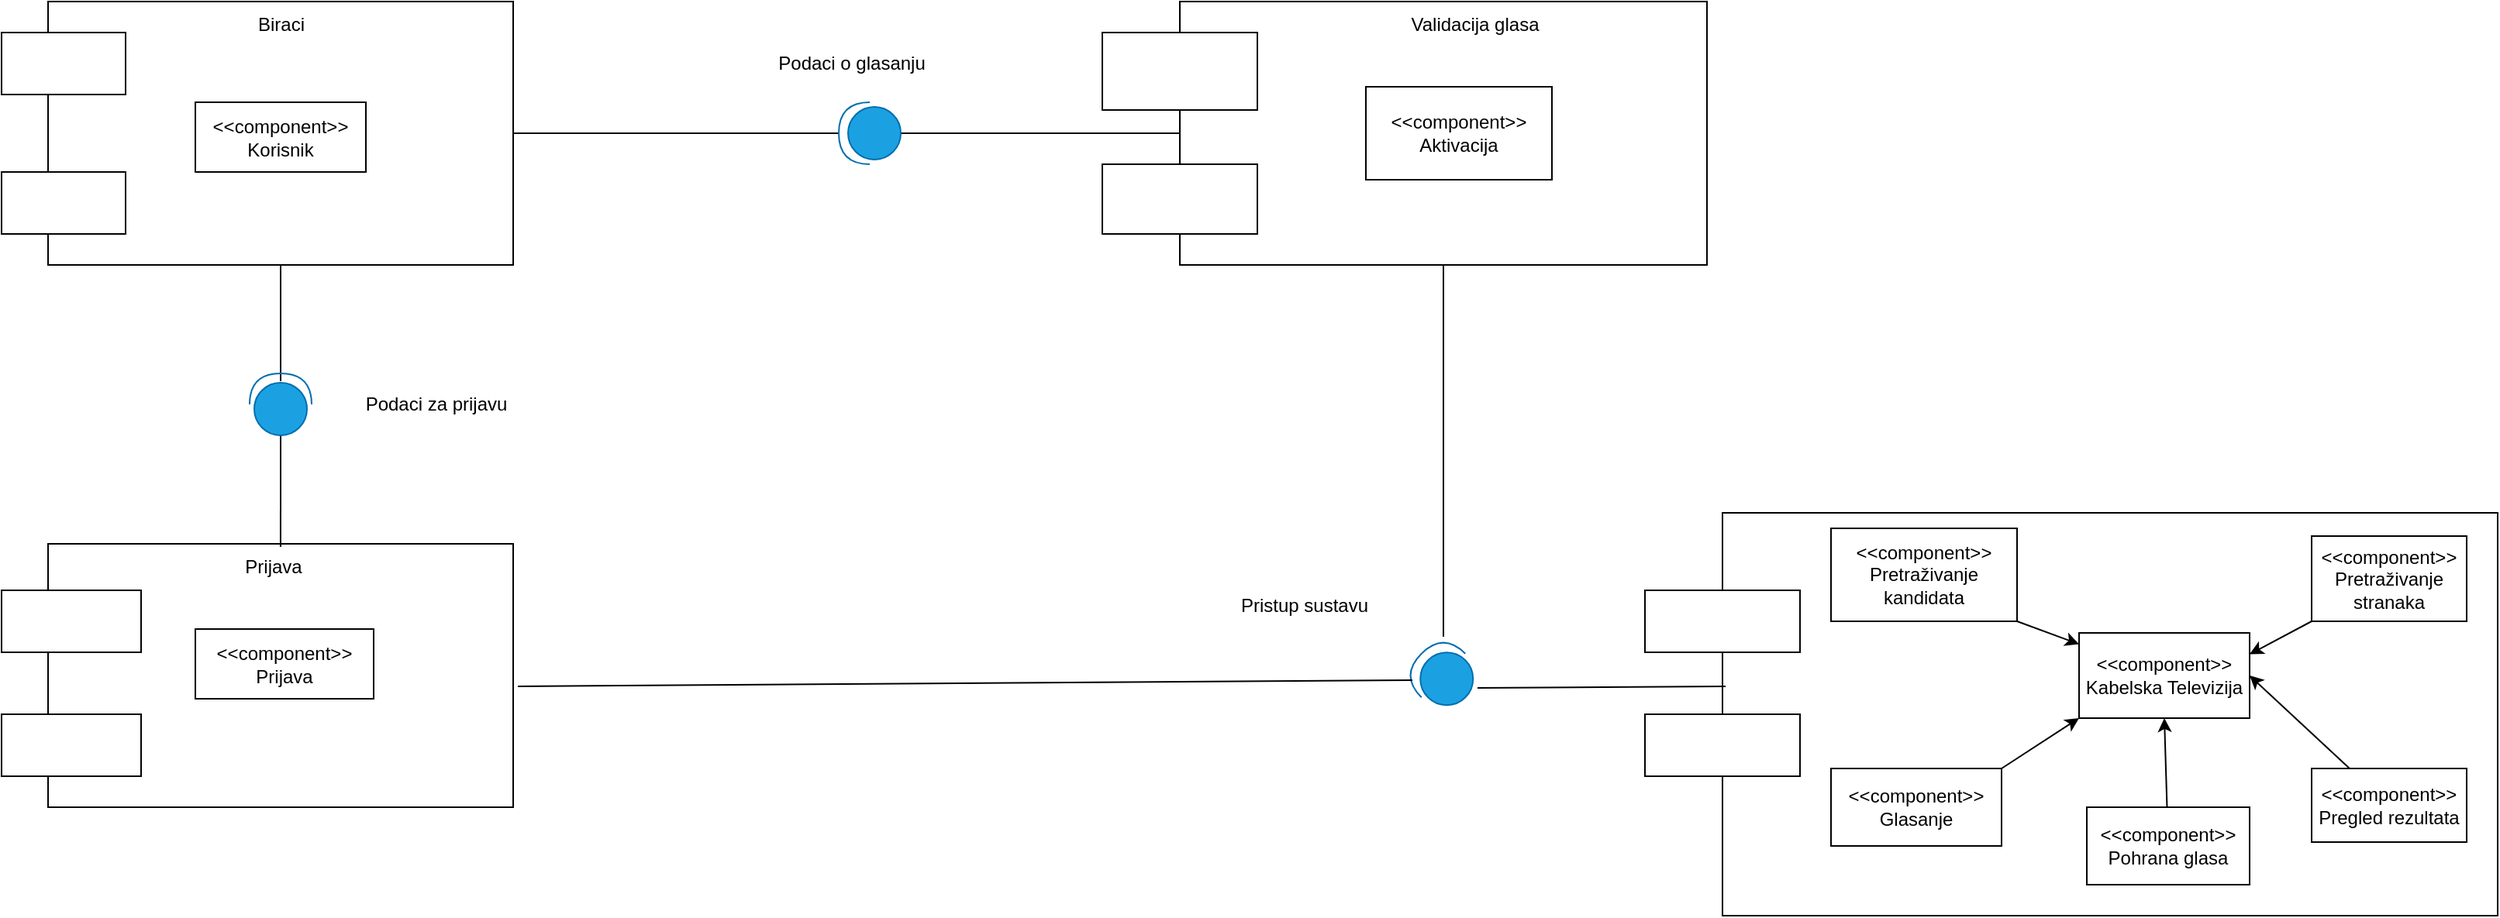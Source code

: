 <?xml version="1.0" encoding="UTF-8"?>
<mxfile version="24.7.8"><diagram name="Page-1" id="1hfMfTK2yjsWsucCjEhh"><mxGraphModel dx="1764" dy="933" grid="1" gridSize="10" guides="1" tooltips="1" connect="1" arrows="1" fold="1" page="1" pageScale="1" pageWidth="827" pageHeight="1169" math="0" shadow="0"><root><mxCell id="0"/><mxCell id="1" parent="0"/><mxCell id="CAX5XdgEWYL_8YnyTvap-11" value="" style="rounded=0;whiteSpace=wrap;html=1;" parent="1" vertex="1"><mxGeometry x="40" y="40" width="300" height="170" as="geometry"/></mxCell><mxCell id="CAX5XdgEWYL_8YnyTvap-12" value="" style="rounded=0;whiteSpace=wrap;html=1;" parent="1" vertex="1"><mxGeometry x="10" y="60" width="80" height="40" as="geometry"/></mxCell><mxCell id="CAX5XdgEWYL_8YnyTvap-13" value="" style="rounded=0;whiteSpace=wrap;html=1;" parent="1" vertex="1"><mxGeometry x="10" y="150" width="80" height="40" as="geometry"/></mxCell><mxCell id="CAX5XdgEWYL_8YnyTvap-14" value="&amp;lt;&amp;lt;component&amp;gt;&amp;gt;&lt;br&gt;Korisnik" style="rounded=0;whiteSpace=wrap;html=1;" parent="1" vertex="1"><mxGeometry x="135" y="105" width="110" height="45" as="geometry"/></mxCell><mxCell id="CAX5XdgEWYL_8YnyTvap-15" value="Biraci" style="text;html=1;align=center;verticalAlign=middle;resizable=0;points=[];autosize=1;strokeColor=none;fillColor=none;" parent="1" vertex="1"><mxGeometry x="165" y="40" width="50" height="30" as="geometry"/></mxCell><mxCell id="CAX5XdgEWYL_8YnyTvap-16" value="" style="rounded=0;whiteSpace=wrap;html=1;" parent="1" vertex="1"><mxGeometry x="40" y="390" width="300" height="170" as="geometry"/></mxCell><mxCell id="CAX5XdgEWYL_8YnyTvap-21" value="" style="endArrow=none;html=1;rounded=0;entryX=0.5;entryY=1;entryDx=0;entryDy=0;exitX=1;exitY=0.5;exitDx=0;exitDy=0;exitPerimeter=0;" parent="1" target="CAX5XdgEWYL_8YnyTvap-11" edge="1"><mxGeometry width="50" height="50" relative="1" as="geometry"><mxPoint x="190" y="285" as="sourcePoint"/><mxPoint x="310" y="280" as="targetPoint"/></mxGeometry></mxCell><mxCell id="CAX5XdgEWYL_8YnyTvap-22" value="" style="endArrow=none;html=1;rounded=0;entryX=0;entryY=0.5;entryDx=0;entryDy=0;entryPerimeter=0;exitX=0.583;exitY=0.067;exitDx=0;exitDy=0;exitPerimeter=0;" parent="1" source="CAX5XdgEWYL_8YnyTvap-42" target="CAX5XdgEWYL_8YnyTvap-68" edge="1"><mxGeometry width="50" height="50" relative="1" as="geometry"><mxPoint x="190" y="380" as="sourcePoint"/><mxPoint x="190" y="320" as="targetPoint"/></mxGeometry></mxCell><mxCell id="CAX5XdgEWYL_8YnyTvap-24" value="Podaci za prijavu" style="text;html=1;align=center;verticalAlign=middle;resizable=0;points=[];autosize=1;strokeColor=none;fillColor=none;" parent="1" vertex="1"><mxGeometry x="235" y="285" width="110" height="30" as="geometry"/></mxCell><mxCell id="CAX5XdgEWYL_8YnyTvap-25" value="" style="rounded=0;whiteSpace=wrap;html=1;" parent="1" vertex="1"><mxGeometry x="10" y="420" width="90" height="40" as="geometry"/></mxCell><mxCell id="CAX5XdgEWYL_8YnyTvap-26" value="" style="rounded=0;whiteSpace=wrap;html=1;" parent="1" vertex="1"><mxGeometry x="10" y="500" width="90" height="40" as="geometry"/></mxCell><mxCell id="CAX5XdgEWYL_8YnyTvap-27" value="&amp;lt;&amp;lt;component&amp;gt;&amp;gt;&lt;br&gt;Prijava" style="rounded=0;whiteSpace=wrap;html=1;" parent="1" vertex="1"><mxGeometry x="135" y="445" width="115" height="45" as="geometry"/></mxCell><mxCell id="CAX5XdgEWYL_8YnyTvap-28" value="" style="endArrow=none;html=1;rounded=0;exitX=1;exitY=0.5;exitDx=0;exitDy=0;" parent="1" source="CAX5XdgEWYL_8YnyTvap-11" edge="1"><mxGeometry width="50" height="50" relative="1" as="geometry"><mxPoint x="260" y="330" as="sourcePoint"/><mxPoint x="550" y="125" as="targetPoint"/></mxGeometry></mxCell><mxCell id="CAX5XdgEWYL_8YnyTvap-37" value="" style="rounded=0;whiteSpace=wrap;html=1;" parent="1" vertex="1"><mxGeometry x="770" y="40" width="340" height="170" as="geometry"/></mxCell><mxCell id="CAX5XdgEWYL_8YnyTvap-38" value="" style="endArrow=none;html=1;rounded=0;exitX=1;exitY=0.5;exitDx=0;exitDy=0;entryX=0;entryY=0.5;entryDx=0;entryDy=0;" parent="1" target="CAX5XdgEWYL_8YnyTvap-37" edge="1"><mxGeometry width="50" height="50" relative="1" as="geometry"><mxPoint x="590" y="125" as="sourcePoint"/><mxPoint x="670" y="280" as="targetPoint"/></mxGeometry></mxCell><mxCell id="CAX5XdgEWYL_8YnyTvap-39" value="" style="rounded=0;whiteSpace=wrap;html=1;" parent="1" vertex="1"><mxGeometry x="720" y="60" width="100" height="50" as="geometry"/></mxCell><mxCell id="CAX5XdgEWYL_8YnyTvap-40" value="" style="rounded=0;whiteSpace=wrap;html=1;" parent="1" vertex="1"><mxGeometry x="720" y="145" width="100" height="45" as="geometry"/></mxCell><mxCell id="CAX5XdgEWYL_8YnyTvap-41" value="&amp;lt;&amp;lt;component&amp;gt;&amp;gt;&lt;br&gt;Aktivacija" style="rounded=0;whiteSpace=wrap;html=1;" parent="1" vertex="1"><mxGeometry x="890" y="95" width="120" height="60" as="geometry"/></mxCell><mxCell id="CAX5XdgEWYL_8YnyTvap-42" value="Prijava" style="text;html=1;align=center;verticalAlign=middle;resizable=0;points=[];autosize=1;strokeColor=none;fillColor=none;" parent="1" vertex="1"><mxGeometry x="155" y="390" width="60" height="30" as="geometry"/></mxCell><mxCell id="CAX5XdgEWYL_8YnyTvap-43" value="&lt;blockquote style=&quot;margin: 0 0 0 40px; border: none; padding: 0px;&quot;&gt;Validacija glasa&lt;/blockquote&gt;" style="text;html=1;align=center;verticalAlign=middle;resizable=0;points=[];autosize=1;strokeColor=none;fillColor=none;" parent="1" vertex="1"><mxGeometry x="865" y="40" width="150" height="30" as="geometry"/></mxCell><mxCell id="CAX5XdgEWYL_8YnyTvap-44" value="Podaci o glasanju" style="text;html=1;align=center;verticalAlign=middle;resizable=0;points=[];autosize=1;strokeColor=none;fillColor=none;" parent="1" vertex="1"><mxGeometry x="497.5" y="65" width="120" height="30" as="geometry"/></mxCell><mxCell id="CAX5XdgEWYL_8YnyTvap-45" value="" style="endArrow=none;html=1;rounded=0;entryX=0.5;entryY=1;entryDx=0;entryDy=0;exitX=0.942;exitY=0.942;exitDx=0;exitDy=0;exitPerimeter=0;" parent="1" source="CAX5XdgEWYL_8YnyTvap-47" target="CAX5XdgEWYL_8YnyTvap-37" edge="1"><mxGeometry width="50" height="50" relative="1" as="geometry"><mxPoint x="940" y="400" as="sourcePoint"/><mxPoint x="670" y="280" as="targetPoint"/></mxGeometry></mxCell><mxCell id="CAX5XdgEWYL_8YnyTvap-46" value="" style="shape=providedRequiredInterface;html=1;verticalLabelPosition=bottom;sketch=0;direction=west;fillColor=#1ba1e2;fontColor=#ffffff;strokeColor=#006EAF;" parent="1" vertex="1"><mxGeometry x="550" y="105" width="40" height="40" as="geometry"/></mxCell><mxCell id="CAX5XdgEWYL_8YnyTvap-47" value="" style="shape=providedRequiredInterface;html=1;verticalLabelPosition=bottom;sketch=0;direction=west;rotation=45;fillColor=#1ba1e2;fontColor=#ffffff;strokeColor=#006EAF;" parent="1" vertex="1"><mxGeometry x="920" y="455" width="40" height="40" as="geometry"/></mxCell><mxCell id="CAX5XdgEWYL_8YnyTvap-48" value="" style="endArrow=none;html=1;rounded=0;exitX=1.01;exitY=0.541;exitDx=0;exitDy=0;exitPerimeter=0;entryX=0.801;entryY=0.093;entryDx=0;entryDy=0;entryPerimeter=0;" parent="1" source="CAX5XdgEWYL_8YnyTvap-16" target="CAX5XdgEWYL_8YnyTvap-47" edge="1"><mxGeometry width="50" height="50" relative="1" as="geometry"><mxPoint x="620" y="330" as="sourcePoint"/><mxPoint x="870" y="430" as="targetPoint"/></mxGeometry></mxCell><mxCell id="CAX5XdgEWYL_8YnyTvap-49" value="Pristup sustavu" style="text;html=1;align=center;verticalAlign=middle;resizable=0;points=[];autosize=1;strokeColor=none;fillColor=none;" parent="1" vertex="1"><mxGeometry x="795" y="415" width="110" height="30" as="geometry"/></mxCell><mxCell id="CAX5XdgEWYL_8YnyTvap-50" value="" style="rounded=0;whiteSpace=wrap;html=1;" parent="1" vertex="1"><mxGeometry x="1120" y="370" width="500" height="260" as="geometry"/></mxCell><mxCell id="CAX5XdgEWYL_8YnyTvap-51" value="" style="endArrow=none;html=1;rounded=0;exitX=-0.03;exitY=0.747;exitDx=0;exitDy=0;exitPerimeter=0;entryX=0.004;entryY=0.431;entryDx=0;entryDy=0;entryPerimeter=0;" parent="1" source="CAX5XdgEWYL_8YnyTvap-47" target="CAX5XdgEWYL_8YnyTvap-50" edge="1"><mxGeometry width="50" height="50" relative="1" as="geometry"><mxPoint x="1010" y="430" as="sourcePoint"/><mxPoint x="1060" y="380" as="targetPoint"/></mxGeometry></mxCell><mxCell id="CAX5XdgEWYL_8YnyTvap-52" value="" style="rounded=0;whiteSpace=wrap;html=1;" parent="1" vertex="1"><mxGeometry x="1070" y="420" width="100" height="40" as="geometry"/></mxCell><mxCell id="CAX5XdgEWYL_8YnyTvap-53" value="" style="rounded=0;whiteSpace=wrap;html=1;" parent="1" vertex="1"><mxGeometry x="1070" y="500" width="100" height="40" as="geometry"/></mxCell><mxCell id="CAX5XdgEWYL_8YnyTvap-54" value="&amp;lt;&amp;lt;component&amp;gt;&amp;gt;&lt;br&gt;Kabelska Televizija" style="rounded=0;whiteSpace=wrap;html=1;" parent="1" vertex="1"><mxGeometry x="1350" y="447.5" width="110" height="55" as="geometry"/></mxCell><mxCell id="CAX5XdgEWYL_8YnyTvap-55" value="&amp;lt;&amp;lt;component&amp;gt;&amp;gt;&lt;br&gt;Pretraživanje&lt;br&gt;stranaka" style="rounded=0;whiteSpace=wrap;html=1;" parent="1" vertex="1"><mxGeometry x="1500" y="385" width="100" height="55" as="geometry"/></mxCell><mxCell id="CAX5XdgEWYL_8YnyTvap-56" value="&amp;lt;&amp;lt;component&amp;gt;&amp;gt;&lt;br&gt;Pregled rezultata" style="rounded=0;whiteSpace=wrap;html=1;" parent="1" vertex="1"><mxGeometry x="1500" y="535" width="100" height="47.5" as="geometry"/></mxCell><mxCell id="CAX5XdgEWYL_8YnyTvap-58" value="&amp;lt;&amp;lt;component&amp;gt;&amp;gt;&lt;br&gt;Pohrana glasa" style="rounded=0;whiteSpace=wrap;html=1;" parent="1" vertex="1"><mxGeometry x="1355" y="560" width="105" height="50" as="geometry"/></mxCell><mxCell id="CAX5XdgEWYL_8YnyTvap-59" value="&amp;lt;&amp;lt;component&amp;gt;&amp;gt;&lt;br&gt;Glasanje" style="rounded=0;whiteSpace=wrap;html=1;" parent="1" vertex="1"><mxGeometry x="1190" y="535" width="110" height="50" as="geometry"/></mxCell><mxCell id="CAX5XdgEWYL_8YnyTvap-61" value="&amp;lt;&amp;lt;component&amp;gt;&amp;gt;&lt;br&gt;Pretraživanje kandidata" style="rounded=0;whiteSpace=wrap;html=1;" parent="1" vertex="1"><mxGeometry x="1190" y="380" width="120" height="60" as="geometry"/></mxCell><mxCell id="CAX5XdgEWYL_8YnyTvap-62" value="" style="endArrow=classic;html=1;rounded=0;exitX=1;exitY=1;exitDx=0;exitDy=0;" parent="1" source="CAX5XdgEWYL_8YnyTvap-61" target="CAX5XdgEWYL_8YnyTvap-54" edge="1"><mxGeometry width="50" height="50" relative="1" as="geometry"><mxPoint x="1010" y="430" as="sourcePoint"/><mxPoint x="1060" y="380" as="targetPoint"/></mxGeometry></mxCell><mxCell id="CAX5XdgEWYL_8YnyTvap-63" value="" style="endArrow=classic;html=1;rounded=0;exitX=1;exitY=0;exitDx=0;exitDy=0;entryX=0;entryY=1;entryDx=0;entryDy=0;" parent="1" source="CAX5XdgEWYL_8YnyTvap-59" target="CAX5XdgEWYL_8YnyTvap-54" edge="1"><mxGeometry width="50" height="50" relative="1" as="geometry"><mxPoint x="1010" y="430" as="sourcePoint"/><mxPoint x="1060" y="380" as="targetPoint"/></mxGeometry></mxCell><mxCell id="CAX5XdgEWYL_8YnyTvap-64" value="" style="endArrow=classic;html=1;rounded=0;entryX=0.5;entryY=1;entryDx=0;entryDy=0;" parent="1" source="CAX5XdgEWYL_8YnyTvap-58" target="CAX5XdgEWYL_8YnyTvap-54" edge="1"><mxGeometry width="50" height="50" relative="1" as="geometry"><mxPoint x="1385" y="560" as="sourcePoint"/><mxPoint x="1060" y="380" as="targetPoint"/></mxGeometry></mxCell><mxCell id="CAX5XdgEWYL_8YnyTvap-66" value="" style="endArrow=classic;html=1;rounded=0;exitX=0;exitY=1;exitDx=0;exitDy=0;entryX=1;entryY=0.25;entryDx=0;entryDy=0;" parent="1" source="CAX5XdgEWYL_8YnyTvap-55" target="CAX5XdgEWYL_8YnyTvap-54" edge="1"><mxGeometry width="50" height="50" relative="1" as="geometry"><mxPoint x="1010" y="430" as="sourcePoint"/><mxPoint x="1060" y="380" as="targetPoint"/></mxGeometry></mxCell><mxCell id="CAX5XdgEWYL_8YnyTvap-67" value="" style="endArrow=classic;html=1;rounded=0;entryX=1;entryY=0.5;entryDx=0;entryDy=0;" parent="1" source="CAX5XdgEWYL_8YnyTvap-56" target="CAX5XdgEWYL_8YnyTvap-54" edge="1"><mxGeometry width="50" height="50" relative="1" as="geometry"><mxPoint x="1010" y="430" as="sourcePoint"/><mxPoint x="1060" y="380" as="targetPoint"/></mxGeometry></mxCell><mxCell id="CAX5XdgEWYL_8YnyTvap-68" value="" style="shape=providedRequiredInterface;html=1;verticalLabelPosition=bottom;sketch=0;direction=north;fillColor=#1ba1e2;fontColor=#ffffff;strokeColor=#006EAF;" parent="1" vertex="1"><mxGeometry x="170" y="280" width="40" height="40" as="geometry"/></mxCell></root></mxGraphModel></diagram></mxfile>